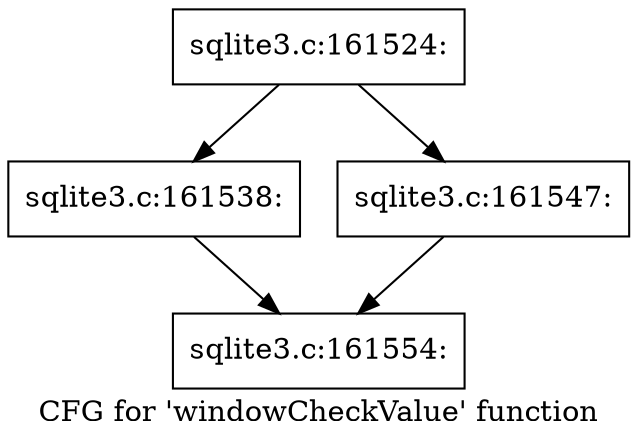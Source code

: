digraph "CFG for 'windowCheckValue' function" {
	label="CFG for 'windowCheckValue' function";

	Node0x55c0f9ad4490 [shape=record,label="{sqlite3.c:161524:}"];
	Node0x55c0f9ad4490 -> Node0x55c0f9ade440;
	Node0x55c0f9ad4490 -> Node0x55c0f9ade4e0;
	Node0x55c0f9ade440 [shape=record,label="{sqlite3.c:161538:}"];
	Node0x55c0f9ade440 -> Node0x55c0f9ade490;
	Node0x55c0f9ade4e0 [shape=record,label="{sqlite3.c:161547:}"];
	Node0x55c0f9ade4e0 -> Node0x55c0f9ade490;
	Node0x55c0f9ade490 [shape=record,label="{sqlite3.c:161554:}"];
}
